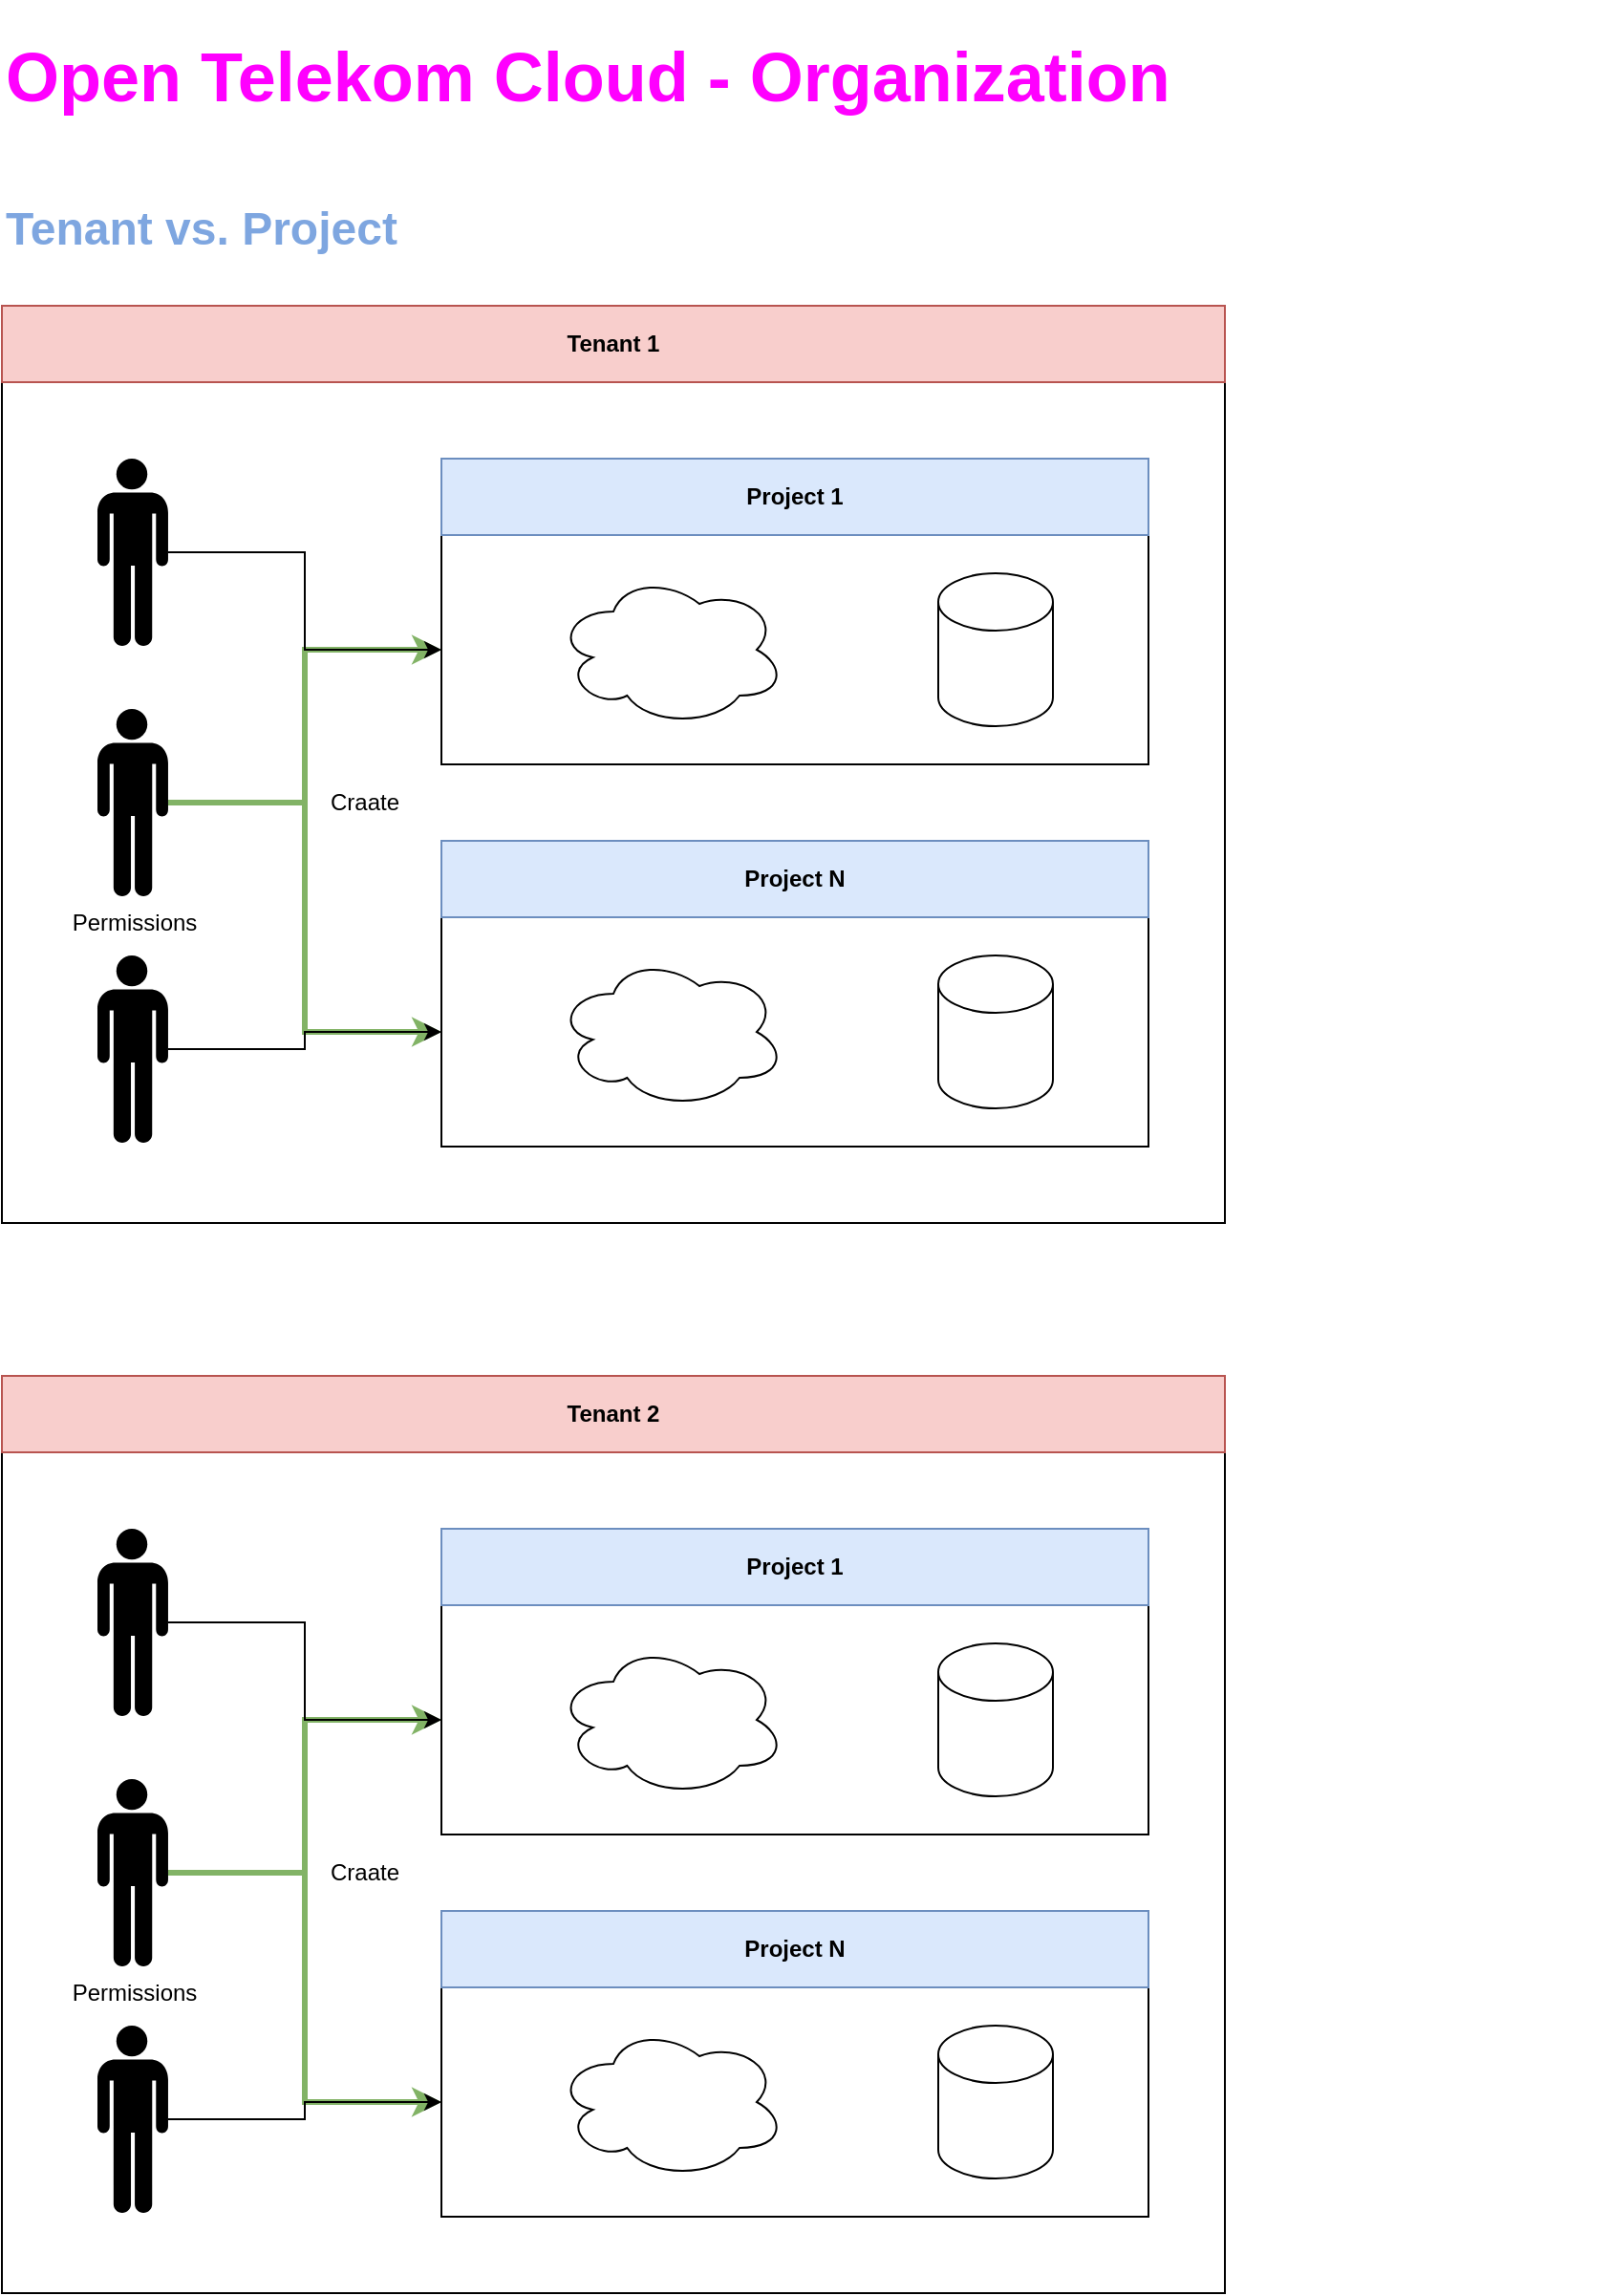 <mxfile version="24.4.8" type="github">
  <diagram name="Tenant vs Project" id="c4ROCUiDvdRLFXxvr4zi">
    <mxGraphModel dx="984" dy="666" grid="1" gridSize="10" guides="1" tooltips="1" connect="1" arrows="1" fold="1" page="1" pageScale="1" pageWidth="4681" pageHeight="3300" math="0" shadow="0">
      <root>
        <mxCell id="0" />
        <mxCell id="1" parent="0" />
        <mxCell id="LXGlJ75uYztM8jgdjXsb-1" value="Open Telekom Cloud - Organization" style="text;html=1;align=left;verticalAlign=middle;whiteSpace=wrap;rounded=0;fontStyle=1;fontSize=36;fontColor=#FF00FF;" vertex="1" parent="1">
          <mxGeometry x="80" y="80" width="840" height="80" as="geometry" />
        </mxCell>
        <mxCell id="LXGlJ75uYztM8jgdjXsb-2" value="Tenant vs. Project" style="text;html=1;align=left;verticalAlign=middle;whiteSpace=wrap;rounded=0;fontStyle=1;fontSize=24;fontColor=#7EA6E0;" vertex="1" parent="1">
          <mxGeometry x="80" y="160" width="840" height="80" as="geometry" />
        </mxCell>
        <mxCell id="LXGlJ75uYztM8jgdjXsb-4" value="" style="rounded=0;whiteSpace=wrap;html=1;" vertex="1" parent="1">
          <mxGeometry x="80" y="280" width="640" height="440" as="geometry" />
        </mxCell>
        <mxCell id="LXGlJ75uYztM8jgdjXsb-5" value="&lt;b&gt;Tenant 1&lt;/b&gt;" style="rounded=0;whiteSpace=wrap;html=1;fillColor=#f8cecc;strokeColor=#b85450;" vertex="1" parent="1">
          <mxGeometry x="80" y="240" width="640" height="40" as="geometry" />
        </mxCell>
        <mxCell id="LXGlJ75uYztM8jgdjXsb-11" style="edgeStyle=orthogonalEdgeStyle;rounded=0;orthogonalLoop=1;jettySize=auto;html=1;fillColor=#d5e8d4;strokeColor=#82b366;strokeWidth=3;" edge="1" parent="1" source="LXGlJ75uYztM8jgdjXsb-6" target="LXGlJ75uYztM8jgdjXsb-7">
          <mxGeometry relative="1" as="geometry" />
        </mxCell>
        <mxCell id="LXGlJ75uYztM8jgdjXsb-12" style="edgeStyle=orthogonalEdgeStyle;rounded=0;orthogonalLoop=1;jettySize=auto;html=1;exitX=1;exitY=0.5;exitDx=0;exitDy=0;exitPerimeter=0;entryX=0;entryY=0.5;entryDx=0;entryDy=0;fillColor=#d5e8d4;strokeColor=#82b366;strokeWidth=3;" edge="1" parent="1" source="LXGlJ75uYztM8jgdjXsb-6" target="LXGlJ75uYztM8jgdjXsb-9">
          <mxGeometry relative="1" as="geometry" />
        </mxCell>
        <mxCell id="LXGlJ75uYztM8jgdjXsb-6" value="Permissions" style="shape=mxgraph.signs.people.man_1;html=1;pointerEvents=1;fillColor=#000000;strokeColor=none;verticalLabelPosition=bottom;verticalAlign=top;align=center;sketch=0;" vertex="1" parent="1">
          <mxGeometry x="130" y="451" width="37" height="98" as="geometry" />
        </mxCell>
        <mxCell id="LXGlJ75uYztM8jgdjXsb-7" value="" style="rounded=0;whiteSpace=wrap;html=1;" vertex="1" parent="1">
          <mxGeometry x="310" y="360" width="370" height="120" as="geometry" />
        </mxCell>
        <mxCell id="LXGlJ75uYztM8jgdjXsb-8" value="&lt;b&gt;Project 1&lt;/b&gt;" style="rounded=0;whiteSpace=wrap;html=1;fillColor=#dae8fc;strokeColor=#6c8ebf;" vertex="1" parent="1">
          <mxGeometry x="310" y="320" width="370" height="40" as="geometry" />
        </mxCell>
        <mxCell id="LXGlJ75uYztM8jgdjXsb-9" value="" style="rounded=0;whiteSpace=wrap;html=1;" vertex="1" parent="1">
          <mxGeometry x="310" y="560" width="370" height="120" as="geometry" />
        </mxCell>
        <mxCell id="LXGlJ75uYztM8jgdjXsb-10" value="&lt;b&gt;Project N&lt;/b&gt;" style="rounded=0;whiteSpace=wrap;html=1;fillColor=#dae8fc;strokeColor=#6c8ebf;" vertex="1" parent="1">
          <mxGeometry x="310" y="520" width="370" height="40" as="geometry" />
        </mxCell>
        <mxCell id="LXGlJ75uYztM8jgdjXsb-16" style="edgeStyle=orthogonalEdgeStyle;rounded=0;orthogonalLoop=1;jettySize=auto;html=1;entryX=0;entryY=0.5;entryDx=0;entryDy=0;" edge="1" parent="1" source="LXGlJ75uYztM8jgdjXsb-13" target="LXGlJ75uYztM8jgdjXsb-7">
          <mxGeometry relative="1" as="geometry" />
        </mxCell>
        <mxCell id="LXGlJ75uYztM8jgdjXsb-13" value="" style="shape=mxgraph.signs.people.man_1;html=1;pointerEvents=1;fillColor=#000000;strokeColor=none;verticalLabelPosition=bottom;verticalAlign=top;align=center;sketch=0;" vertex="1" parent="1">
          <mxGeometry x="130" y="320" width="37" height="98" as="geometry" />
        </mxCell>
        <mxCell id="LXGlJ75uYztM8jgdjXsb-17" style="edgeStyle=orthogonalEdgeStyle;rounded=0;orthogonalLoop=1;jettySize=auto;html=1;exitX=1;exitY=0.5;exitDx=0;exitDy=0;exitPerimeter=0;entryX=0;entryY=0.5;entryDx=0;entryDy=0;" edge="1" parent="1" source="LXGlJ75uYztM8jgdjXsb-14" target="LXGlJ75uYztM8jgdjXsb-9">
          <mxGeometry relative="1" as="geometry" />
        </mxCell>
        <mxCell id="LXGlJ75uYztM8jgdjXsb-14" value="" style="shape=mxgraph.signs.people.man_1;html=1;pointerEvents=1;fillColor=#000000;strokeColor=none;verticalLabelPosition=bottom;verticalAlign=top;align=center;sketch=0;" vertex="1" parent="1">
          <mxGeometry x="130" y="580" width="37" height="98" as="geometry" />
        </mxCell>
        <mxCell id="LXGlJ75uYztM8jgdjXsb-15" value="Craate" style="text;html=1;align=center;verticalAlign=middle;whiteSpace=wrap;rounded=0;" vertex="1" parent="1">
          <mxGeometry x="240" y="485" width="60" height="30" as="geometry" />
        </mxCell>
        <mxCell id="LXGlJ75uYztM8jgdjXsb-18" value="" style="ellipse;shape=cloud;whiteSpace=wrap;html=1;" vertex="1" parent="1">
          <mxGeometry x="370" y="380" width="120" height="80" as="geometry" />
        </mxCell>
        <mxCell id="LXGlJ75uYztM8jgdjXsb-19" value="" style="shape=cylinder3;whiteSpace=wrap;html=1;boundedLbl=1;backgroundOutline=1;size=15;" vertex="1" parent="1">
          <mxGeometry x="570" y="380" width="60" height="80" as="geometry" />
        </mxCell>
        <mxCell id="LXGlJ75uYztM8jgdjXsb-20" value="" style="ellipse;shape=cloud;whiteSpace=wrap;html=1;" vertex="1" parent="1">
          <mxGeometry x="370" y="580" width="120" height="80" as="geometry" />
        </mxCell>
        <mxCell id="LXGlJ75uYztM8jgdjXsb-21" value="" style="shape=cylinder3;whiteSpace=wrap;html=1;boundedLbl=1;backgroundOutline=1;size=15;" vertex="1" parent="1">
          <mxGeometry x="570" y="580" width="60" height="80" as="geometry" />
        </mxCell>
        <mxCell id="LXGlJ75uYztM8jgdjXsb-24" value="" style="rounded=0;whiteSpace=wrap;html=1;" vertex="1" parent="1">
          <mxGeometry x="80" y="840" width="640" height="440" as="geometry" />
        </mxCell>
        <mxCell id="LXGlJ75uYztM8jgdjXsb-25" value="&lt;b&gt;Tenant 2&lt;/b&gt;" style="rounded=0;whiteSpace=wrap;html=1;fillColor=#f8cecc;strokeColor=#b85450;" vertex="1" parent="1">
          <mxGeometry x="80" y="800" width="640" height="40" as="geometry" />
        </mxCell>
        <mxCell id="LXGlJ75uYztM8jgdjXsb-26" style="edgeStyle=orthogonalEdgeStyle;rounded=0;orthogonalLoop=1;jettySize=auto;html=1;fillColor=#d5e8d4;strokeColor=#82b366;strokeWidth=3;" edge="1" parent="1" source="LXGlJ75uYztM8jgdjXsb-28" target="LXGlJ75uYztM8jgdjXsb-29">
          <mxGeometry relative="1" as="geometry" />
        </mxCell>
        <mxCell id="LXGlJ75uYztM8jgdjXsb-27" style="edgeStyle=orthogonalEdgeStyle;rounded=0;orthogonalLoop=1;jettySize=auto;html=1;exitX=1;exitY=0.5;exitDx=0;exitDy=0;exitPerimeter=0;entryX=0;entryY=0.5;entryDx=0;entryDy=0;fillColor=#d5e8d4;strokeColor=#82b366;strokeWidth=3;" edge="1" parent="1" source="LXGlJ75uYztM8jgdjXsb-28" target="LXGlJ75uYztM8jgdjXsb-31">
          <mxGeometry relative="1" as="geometry" />
        </mxCell>
        <mxCell id="LXGlJ75uYztM8jgdjXsb-28" value="Permissions" style="shape=mxgraph.signs.people.man_1;html=1;pointerEvents=1;fillColor=#000000;strokeColor=none;verticalLabelPosition=bottom;verticalAlign=top;align=center;sketch=0;" vertex="1" parent="1">
          <mxGeometry x="130" y="1011" width="37" height="98" as="geometry" />
        </mxCell>
        <mxCell id="LXGlJ75uYztM8jgdjXsb-29" value="" style="rounded=0;whiteSpace=wrap;html=1;" vertex="1" parent="1">
          <mxGeometry x="310" y="920" width="370" height="120" as="geometry" />
        </mxCell>
        <mxCell id="LXGlJ75uYztM8jgdjXsb-30" value="&lt;b&gt;Project 1&lt;/b&gt;" style="rounded=0;whiteSpace=wrap;html=1;fillColor=#dae8fc;strokeColor=#6c8ebf;" vertex="1" parent="1">
          <mxGeometry x="310" y="880" width="370" height="40" as="geometry" />
        </mxCell>
        <mxCell id="LXGlJ75uYztM8jgdjXsb-31" value="" style="rounded=0;whiteSpace=wrap;html=1;" vertex="1" parent="1">
          <mxGeometry x="310" y="1120" width="370" height="120" as="geometry" />
        </mxCell>
        <mxCell id="LXGlJ75uYztM8jgdjXsb-32" value="&lt;b&gt;Project N&lt;/b&gt;" style="rounded=0;whiteSpace=wrap;html=1;fillColor=#dae8fc;strokeColor=#6c8ebf;" vertex="1" parent="1">
          <mxGeometry x="310" y="1080" width="370" height="40" as="geometry" />
        </mxCell>
        <mxCell id="LXGlJ75uYztM8jgdjXsb-33" style="edgeStyle=orthogonalEdgeStyle;rounded=0;orthogonalLoop=1;jettySize=auto;html=1;entryX=0;entryY=0.5;entryDx=0;entryDy=0;" edge="1" parent="1" source="LXGlJ75uYztM8jgdjXsb-34" target="LXGlJ75uYztM8jgdjXsb-29">
          <mxGeometry relative="1" as="geometry" />
        </mxCell>
        <mxCell id="LXGlJ75uYztM8jgdjXsb-34" value="" style="shape=mxgraph.signs.people.man_1;html=1;pointerEvents=1;fillColor=#000000;strokeColor=none;verticalLabelPosition=bottom;verticalAlign=top;align=center;sketch=0;" vertex="1" parent="1">
          <mxGeometry x="130" y="880" width="37" height="98" as="geometry" />
        </mxCell>
        <mxCell id="LXGlJ75uYztM8jgdjXsb-35" style="edgeStyle=orthogonalEdgeStyle;rounded=0;orthogonalLoop=1;jettySize=auto;html=1;exitX=1;exitY=0.5;exitDx=0;exitDy=0;exitPerimeter=0;entryX=0;entryY=0.5;entryDx=0;entryDy=0;" edge="1" parent="1" source="LXGlJ75uYztM8jgdjXsb-36" target="LXGlJ75uYztM8jgdjXsb-31">
          <mxGeometry relative="1" as="geometry" />
        </mxCell>
        <mxCell id="LXGlJ75uYztM8jgdjXsb-36" value="" style="shape=mxgraph.signs.people.man_1;html=1;pointerEvents=1;fillColor=#000000;strokeColor=none;verticalLabelPosition=bottom;verticalAlign=top;align=center;sketch=0;" vertex="1" parent="1">
          <mxGeometry x="130" y="1140" width="37" height="98" as="geometry" />
        </mxCell>
        <mxCell id="LXGlJ75uYztM8jgdjXsb-37" value="Craate" style="text;html=1;align=center;verticalAlign=middle;whiteSpace=wrap;rounded=0;" vertex="1" parent="1">
          <mxGeometry x="240" y="1045" width="60" height="30" as="geometry" />
        </mxCell>
        <mxCell id="LXGlJ75uYztM8jgdjXsb-38" value="" style="ellipse;shape=cloud;whiteSpace=wrap;html=1;" vertex="1" parent="1">
          <mxGeometry x="370" y="940" width="120" height="80" as="geometry" />
        </mxCell>
        <mxCell id="LXGlJ75uYztM8jgdjXsb-39" value="" style="shape=cylinder3;whiteSpace=wrap;html=1;boundedLbl=1;backgroundOutline=1;size=15;" vertex="1" parent="1">
          <mxGeometry x="570" y="940" width="60" height="80" as="geometry" />
        </mxCell>
        <mxCell id="LXGlJ75uYztM8jgdjXsb-40" value="" style="ellipse;shape=cloud;whiteSpace=wrap;html=1;" vertex="1" parent="1">
          <mxGeometry x="370" y="1140" width="120" height="80" as="geometry" />
        </mxCell>
        <mxCell id="LXGlJ75uYztM8jgdjXsb-41" value="" style="shape=cylinder3;whiteSpace=wrap;html=1;boundedLbl=1;backgroundOutline=1;size=15;" vertex="1" parent="1">
          <mxGeometry x="570" y="1140" width="60" height="80" as="geometry" />
        </mxCell>
      </root>
    </mxGraphModel>
  </diagram>
</mxfile>
